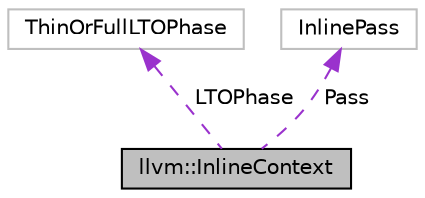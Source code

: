digraph "llvm::InlineContext"
{
 // LATEX_PDF_SIZE
  bgcolor="transparent";
  edge [fontname="Helvetica",fontsize="10",labelfontname="Helvetica",labelfontsize="10"];
  node [fontname="Helvetica",fontsize="10",shape=record];
  Node1 [label="llvm::InlineContext",height=0.2,width=0.4,color="black", fillcolor="grey75", style="filled", fontcolor="black",tooltip="Provides context on when an inline advisor is constructed in the pipeline (e.g., link phase,..."];
  Node2 -> Node1 [dir="back",color="darkorchid3",fontsize="10",style="dashed",label=" LTOPhase" ,fontname="Helvetica"];
  Node2 [label="ThinOrFullLTOPhase",height=0.2,width=0.4,color="grey75",tooltip=" "];
  Node3 -> Node1 [dir="back",color="darkorchid3",fontsize="10",style="dashed",label=" Pass" ,fontname="Helvetica"];
  Node3 [label="InlinePass",height=0.2,width=0.4,color="grey75",tooltip=" "];
}
